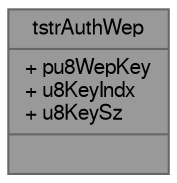 digraph "tstrAuthWep"
{
 // LATEX_PDF_SIZE
  bgcolor="transparent";
  edge [fontname=FreeSans,fontsize=10,labelfontname=FreeSans,labelfontsize=10];
  node [fontname=FreeSans,fontsize=10,shape=box,height=0.2,width=0.4];
  Node1 [shape=record,label="{tstrAuthWep\n|+ pu8WepKey\l+ u8KeyIndx\l+ u8KeySz\l|}",height=0.2,width=0.4,color="gray40", fillcolor="grey60", style="filled", fontcolor="black",tooltip=" "];
}
